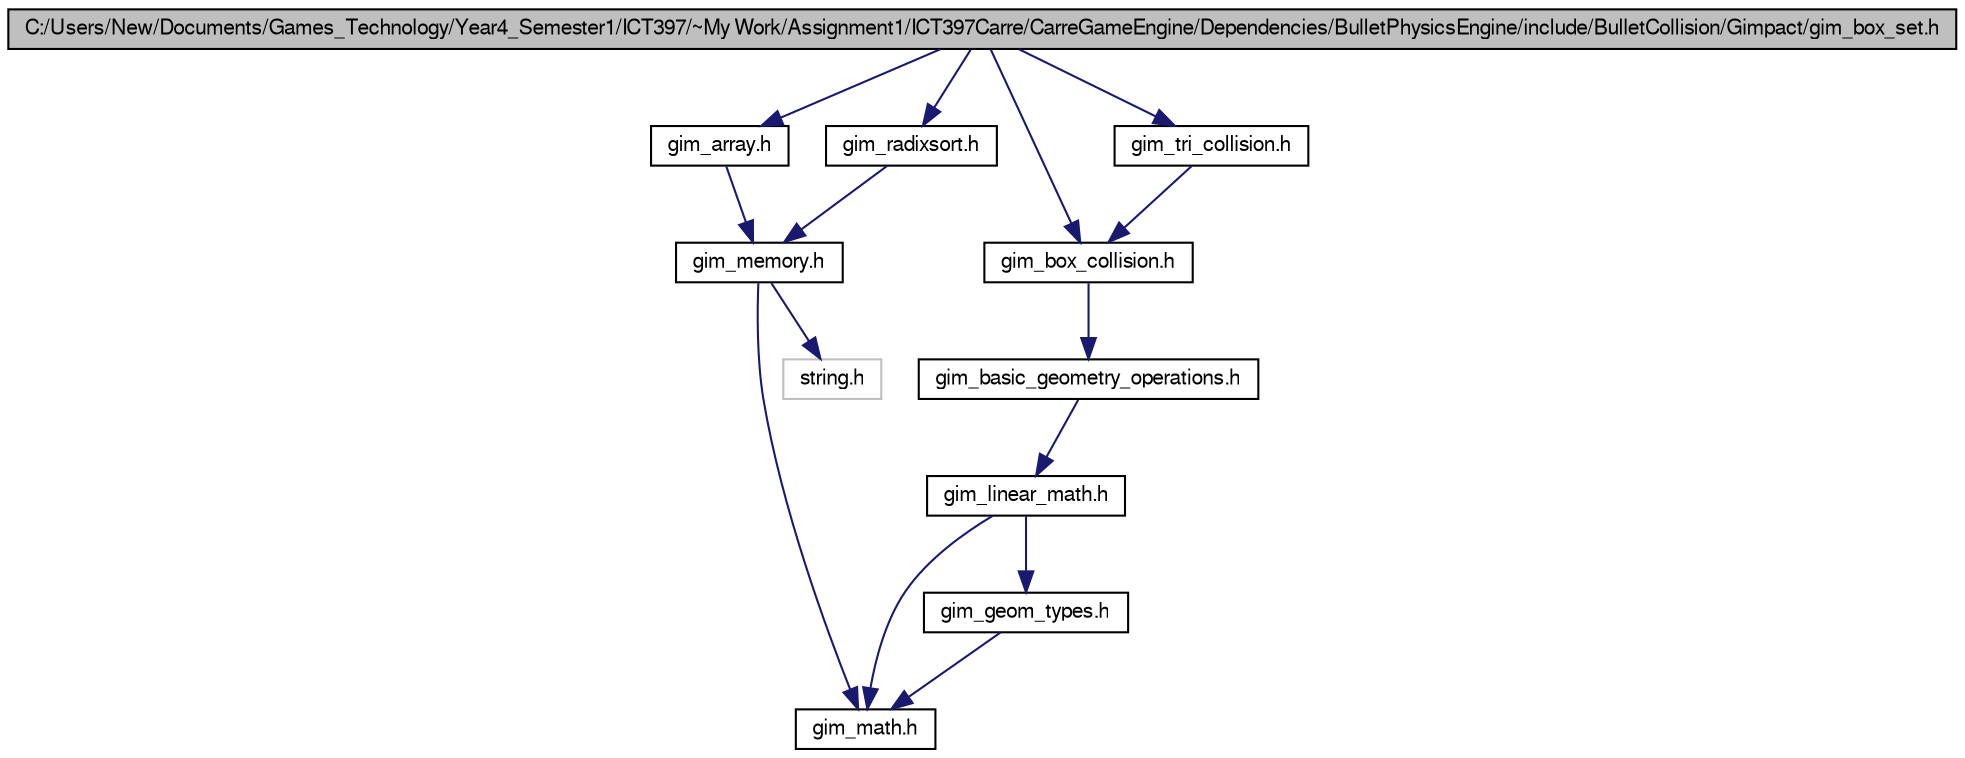 digraph G
{
  bgcolor="transparent";
  edge [fontname="FreeSans",fontsize=10,labelfontname="FreeSans",labelfontsize=10];
  node [fontname="FreeSans",fontsize=10,shape=record];
  Node1 [label="C:/Users/New/Documents/Games_Technology/Year4_Semester1/ICT397/~My Work/Assignment1/ICT397Carre/CarreGameEngine/Dependencies/BulletPhysicsEngine/include/BulletCollision/Gimpact/gim_box_set.h",height=0.2,width=0.4,color="black", fillcolor="grey75", style="filled" fontcolor="black"];
  Node1 -> Node2 [color="midnightblue",fontsize=10,style="solid"];
  Node2 [label="gim_array.h",height=0.2,width=0.4,color="black",URL="$gim__array_8h.html"];
  Node2 -> Node3 [color="midnightblue",fontsize=10,style="solid"];
  Node3 [label="gim_memory.h",height=0.2,width=0.4,color="black",URL="$gim__memory_8h.html"];
  Node3 -> Node4 [color="midnightblue",fontsize=10,style="solid"];
  Node4 [label="gim_math.h",height=0.2,width=0.4,color="black",URL="$gim__math_8h.html"];
  Node3 -> Node5 [color="midnightblue",fontsize=10,style="solid"];
  Node5 [label="string.h",height=0.2,width=0.4,color="grey75"];
  Node1 -> Node6 [color="midnightblue",fontsize=10,style="solid"];
  Node6 [label="gim_radixsort.h",height=0.2,width=0.4,color="black",URL="$gim__radixsort_8h.html"];
  Node6 -> Node3 [color="midnightblue",fontsize=10,style="solid"];
  Node1 -> Node7 [color="midnightblue",fontsize=10,style="solid"];
  Node7 [label="gim_box_collision.h",height=0.2,width=0.4,color="black",URL="$gim__box__collision_8h.html"];
  Node7 -> Node8 [color="midnightblue",fontsize=10,style="solid"];
  Node8 [label="gim_basic_geometry_operations.h",height=0.2,width=0.4,color="black",URL="$gim__basic__geometry__operations_8h.html"];
  Node8 -> Node9 [color="midnightblue",fontsize=10,style="solid"];
  Node9 [label="gim_linear_math.h",height=0.2,width=0.4,color="black",URL="$gim__linear__math_8h.html"];
  Node9 -> Node4 [color="midnightblue",fontsize=10,style="solid"];
  Node9 -> Node10 [color="midnightblue",fontsize=10,style="solid"];
  Node10 [label="gim_geom_types.h",height=0.2,width=0.4,color="black",URL="$gim__geom__types_8h.html"];
  Node10 -> Node4 [color="midnightblue",fontsize=10,style="solid"];
  Node1 -> Node11 [color="midnightblue",fontsize=10,style="solid"];
  Node11 [label="gim_tri_collision.h",height=0.2,width=0.4,color="black",URL="$gim__tri__collision_8h.html"];
  Node11 -> Node7 [color="midnightblue",fontsize=10,style="solid"];
}
